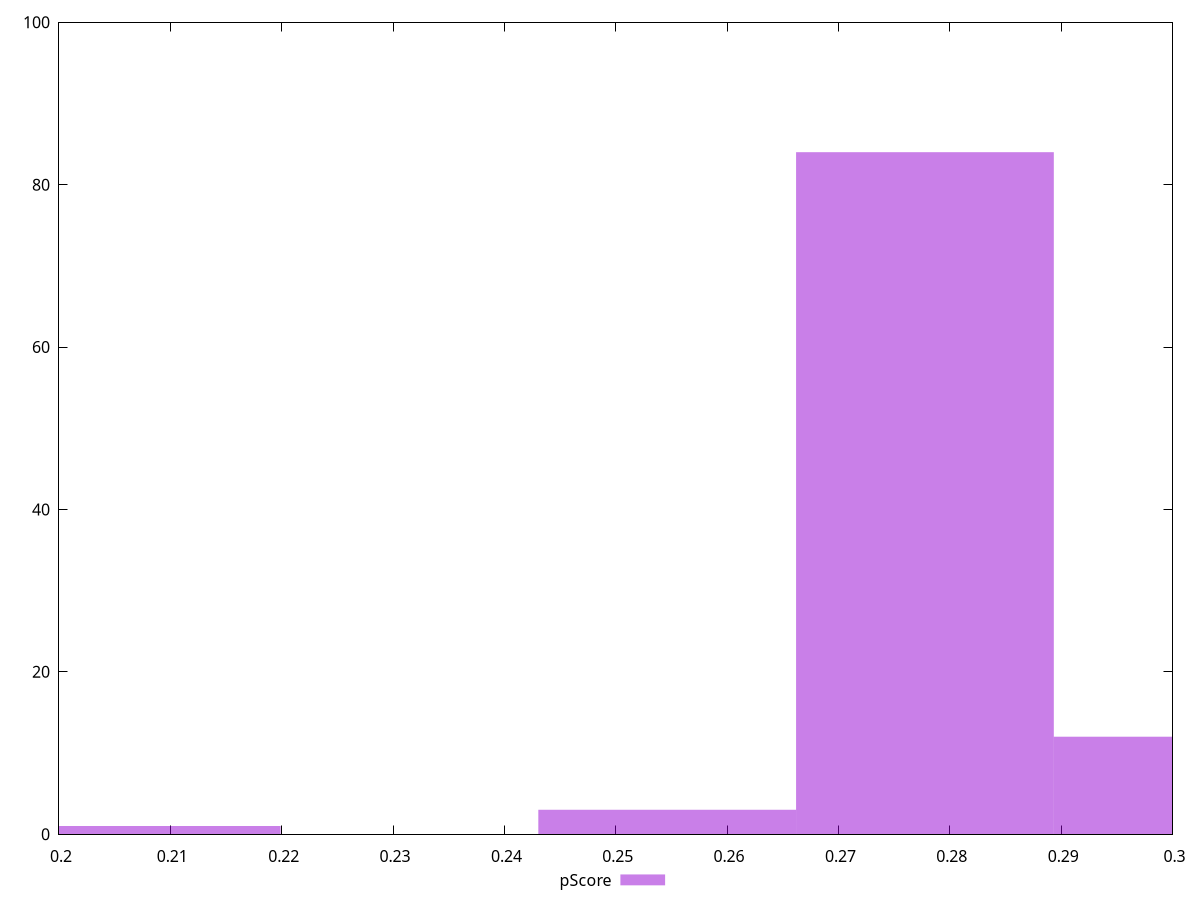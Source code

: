 reset

$pScore <<EOF
0.2777678586740186 84
0.3009151802301868 12
0.2546205371178504 3
0.20832589400551396 1
EOF

set key outside below
set boxwidth 0.023147321556168218
set xrange [0.2:0.3]
set yrange [0:100]
set trange [0:100]
set style fill transparent solid 0.5 noborder
set terminal svg size 640, 490 enhanced background rgb 'white'
set output "report_00017_2021-02-10T15-08-03.406Z/uses-text-compression/samples/pages+cached+noadtech/pScore/histogram.svg"

plot $pScore title "pScore" with boxes

reset
